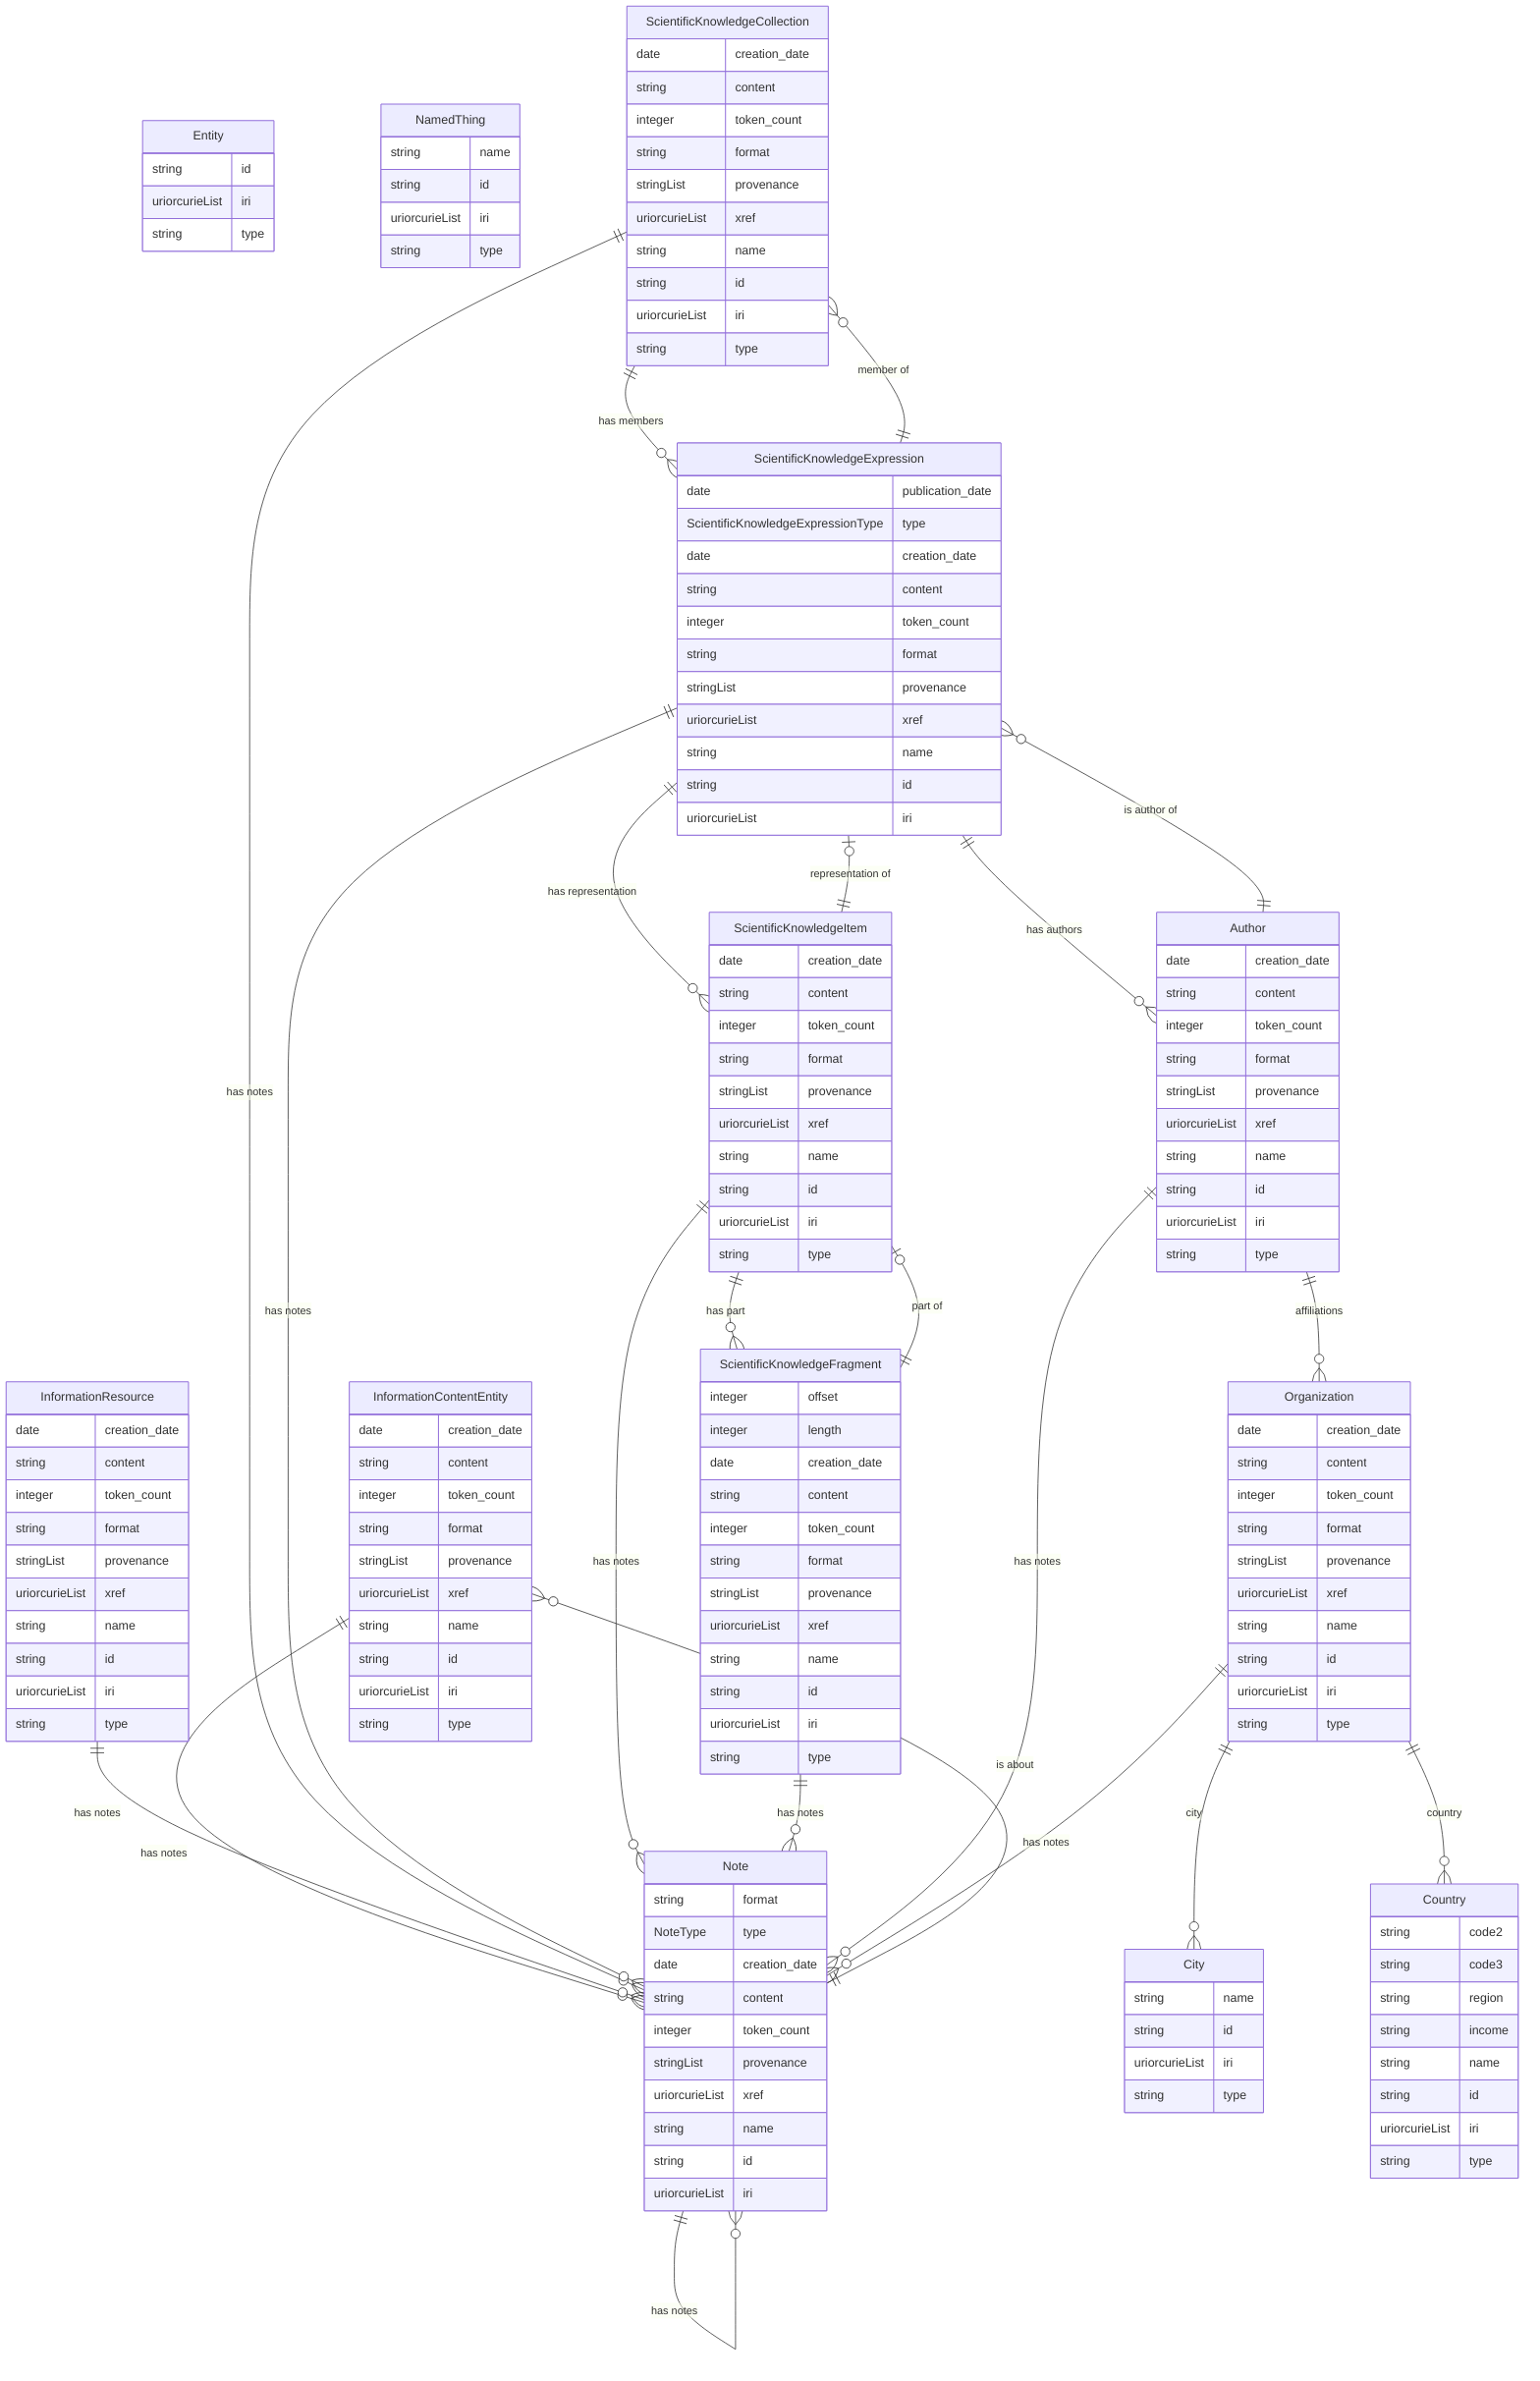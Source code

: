 erDiagram
Entity {
    string id  
    uriorcurieList iri  
    string type  
}
NamedThing {
    string name  
    string id  
    uriorcurieList iri  
    string type  
}
InformationContentEntity {
    date creation_date  
    string content  
    integer token_count  
    string format  
    stringList provenance  
    uriorcurieList xref  
    string name  
    string id  
    uriorcurieList iri  
    string type  
}
InformationResource {
    date creation_date  
    string content  
    integer token_count  
    string format  
    stringList provenance  
    uriorcurieList xref  
    string name  
    string id  
    uriorcurieList iri  
    string type  
}
ScientificKnowledgeCollection {
    date creation_date  
    string content  
    integer token_count  
    string format  
    stringList provenance  
    uriorcurieList xref  
    string name  
    string id  
    uriorcurieList iri  
    string type  
}
ScientificKnowledgeExpression {
    date publication_date  
    ScientificKnowledgeExpressionType type  
    date creation_date  
    string content  
    integer token_count  
    string format  
    stringList provenance  
    uriorcurieList xref  
    string name  
    string id  
    uriorcurieList iri  
}
ScientificKnowledgeItem {
    date creation_date  
    string content  
    integer token_count  
    string format  
    stringList provenance  
    uriorcurieList xref  
    string name  
    string id  
    uriorcurieList iri  
    string type  
}
ScientificKnowledgeFragment {
    integer offset  
    integer length  
    date creation_date  
    string content  
    integer token_count  
    string format  
    stringList provenance  
    uriorcurieList xref  
    string name  
    string id  
    uriorcurieList iri  
    string type  
}
Note {
    string format  
    NoteType type  
    date creation_date  
    string content  
    integer token_count  
    stringList provenance  
    uriorcurieList xref  
    string name  
    string id  
    uriorcurieList iri  
}
Author {
    date creation_date  
    string content  
    integer token_count  
    string format  
    stringList provenance  
    uriorcurieList xref  
    string name  
    string id  
    uriorcurieList iri  
    string type  
}
Organization {
    date creation_date  
    string content  
    integer token_count  
    string format  
    stringList provenance  
    uriorcurieList xref  
    string name  
    string id  
    uriorcurieList iri  
    string type  
}
City {
    string name  
    string id  
    uriorcurieList iri  
    string type  
}
Country {
    string code2  
    string code3  
    string region  
    string income  
    string name  
    string id  
    uriorcurieList iri  
    string type  
}

InformationContentEntity ||--}o Note : "has notes"
InformationResource ||--}o Note : "has notes"
ScientificKnowledgeCollection ||--}o ScientificKnowledgeExpression : "has members"
ScientificKnowledgeCollection ||--}o Note : "has notes"
ScientificKnowledgeExpression ||--}o ScientificKnowledgeItem : "has representation"
ScientificKnowledgeExpression ||--}o ScientificKnowledgeCollection : "member of"
ScientificKnowledgeExpression ||--}o Author : "has authors"
ScientificKnowledgeExpression ||--}o Note : "has notes"
ScientificKnowledgeItem ||--|o ScientificKnowledgeExpression : "representation of"
ScientificKnowledgeItem ||--}o ScientificKnowledgeFragment : "has part"
ScientificKnowledgeItem ||--}o Note : "has notes"
ScientificKnowledgeFragment ||--|o ScientificKnowledgeItem : "part of"
ScientificKnowledgeFragment ||--}o Note : "has notes"
Note ||--}o InformationContentEntity : "is about"
Note ||--}o Note : "has notes"
Author ||--}o Organization : "affiliations"
Author ||--}o ScientificKnowledgeExpression : "is author of"
Author ||--}o Note : "has notes"
Organization ||--}o City : "city"
Organization ||--}o Country : "country"
Organization ||--}o Note : "has notes"